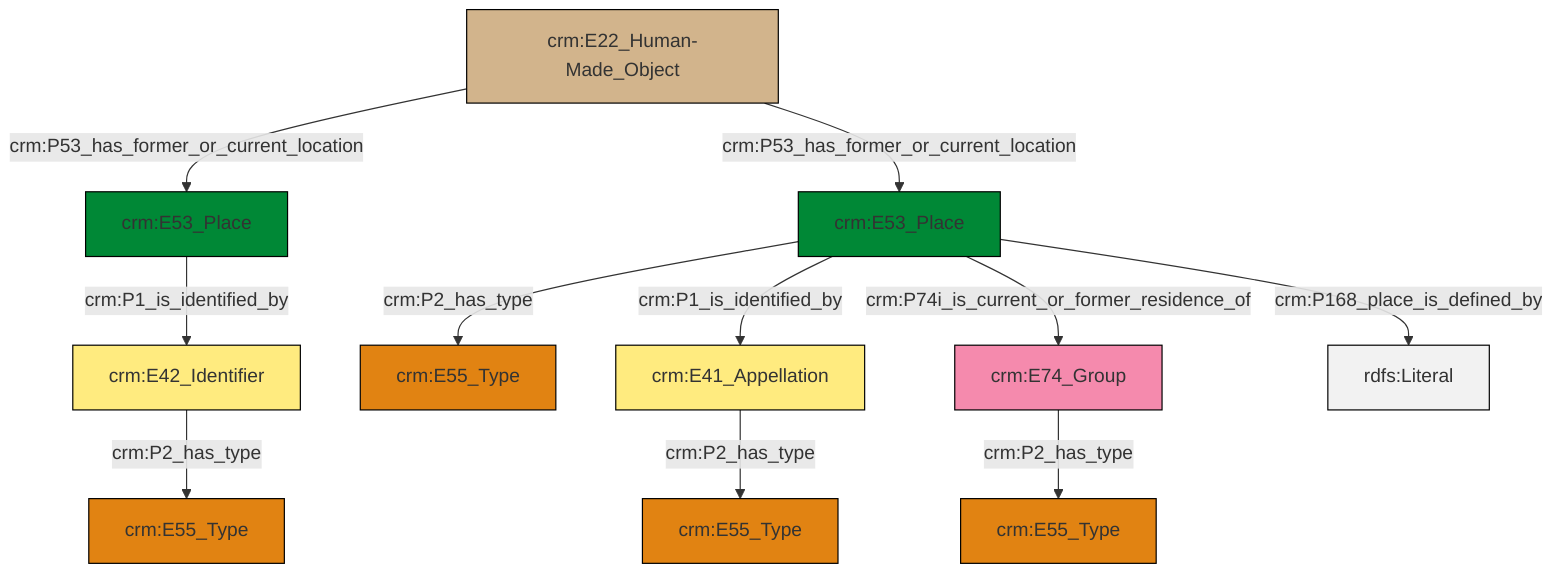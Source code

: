 graph TD
classDef Literal fill:#f2f2f2,stroke:#000000;
classDef CRM_Entity fill:#FFFFFF,stroke:#000000;
classDef Temporal_Entity fill:#00C9E6, stroke:#000000;
classDef Type fill:#E18312, stroke:#000000;
classDef Time-Span fill:#2C9C91, stroke:#000000;
classDef Appellation fill:#FFEB7F, stroke:#000000;
classDef Place fill:#008836, stroke:#000000;
classDef Persistent_Item fill:#B266B2, stroke:#000000;
classDef Conceptual_Object fill:#FFD700, stroke:#000000;
classDef Physical_Thing fill:#D2B48C, stroke:#000000;
classDef Actor fill:#f58aad, stroke:#000000;
classDef PC_Classes fill:#4ce600, stroke:#000000;
classDef Multi fill:#cccccc,stroke:#000000;

0["crm:E53_Place"]:::Place -->|crm:P1_is_identified_by| 1["crm:E41_Appellation"]:::Appellation
0["crm:E53_Place"]:::Place -->|crm:P2_has_type| 4["crm:E55_Type"]:::Type
5["crm:E22_Human-Made_Object"]:::Physical_Thing -->|crm:P53_has_former_or_current_location| 2["crm:E53_Place"]:::Place
2["crm:E53_Place"]:::Place -->|crm:P1_is_identified_by| 12["crm:E42_Identifier"]:::Appellation
5["crm:E22_Human-Made_Object"]:::Physical_Thing -->|crm:P53_has_former_or_current_location| 0["crm:E53_Place"]:::Place
13["crm:E74_Group"]:::Actor -->|crm:P2_has_type| 14["crm:E55_Type"]:::Type
0["crm:E53_Place"]:::Place -->|crm:P168_place_is_defined_by| 18[rdfs:Literal]:::Literal
0["crm:E53_Place"]:::Place -->|crm:P74i_is_current_or_former_residence_of| 13["crm:E74_Group"]:::Actor
12["crm:E42_Identifier"]:::Appellation -->|crm:P2_has_type| 8["crm:E55_Type"]:::Type
1["crm:E41_Appellation"]:::Appellation -->|crm:P2_has_type| 10["crm:E55_Type"]:::Type